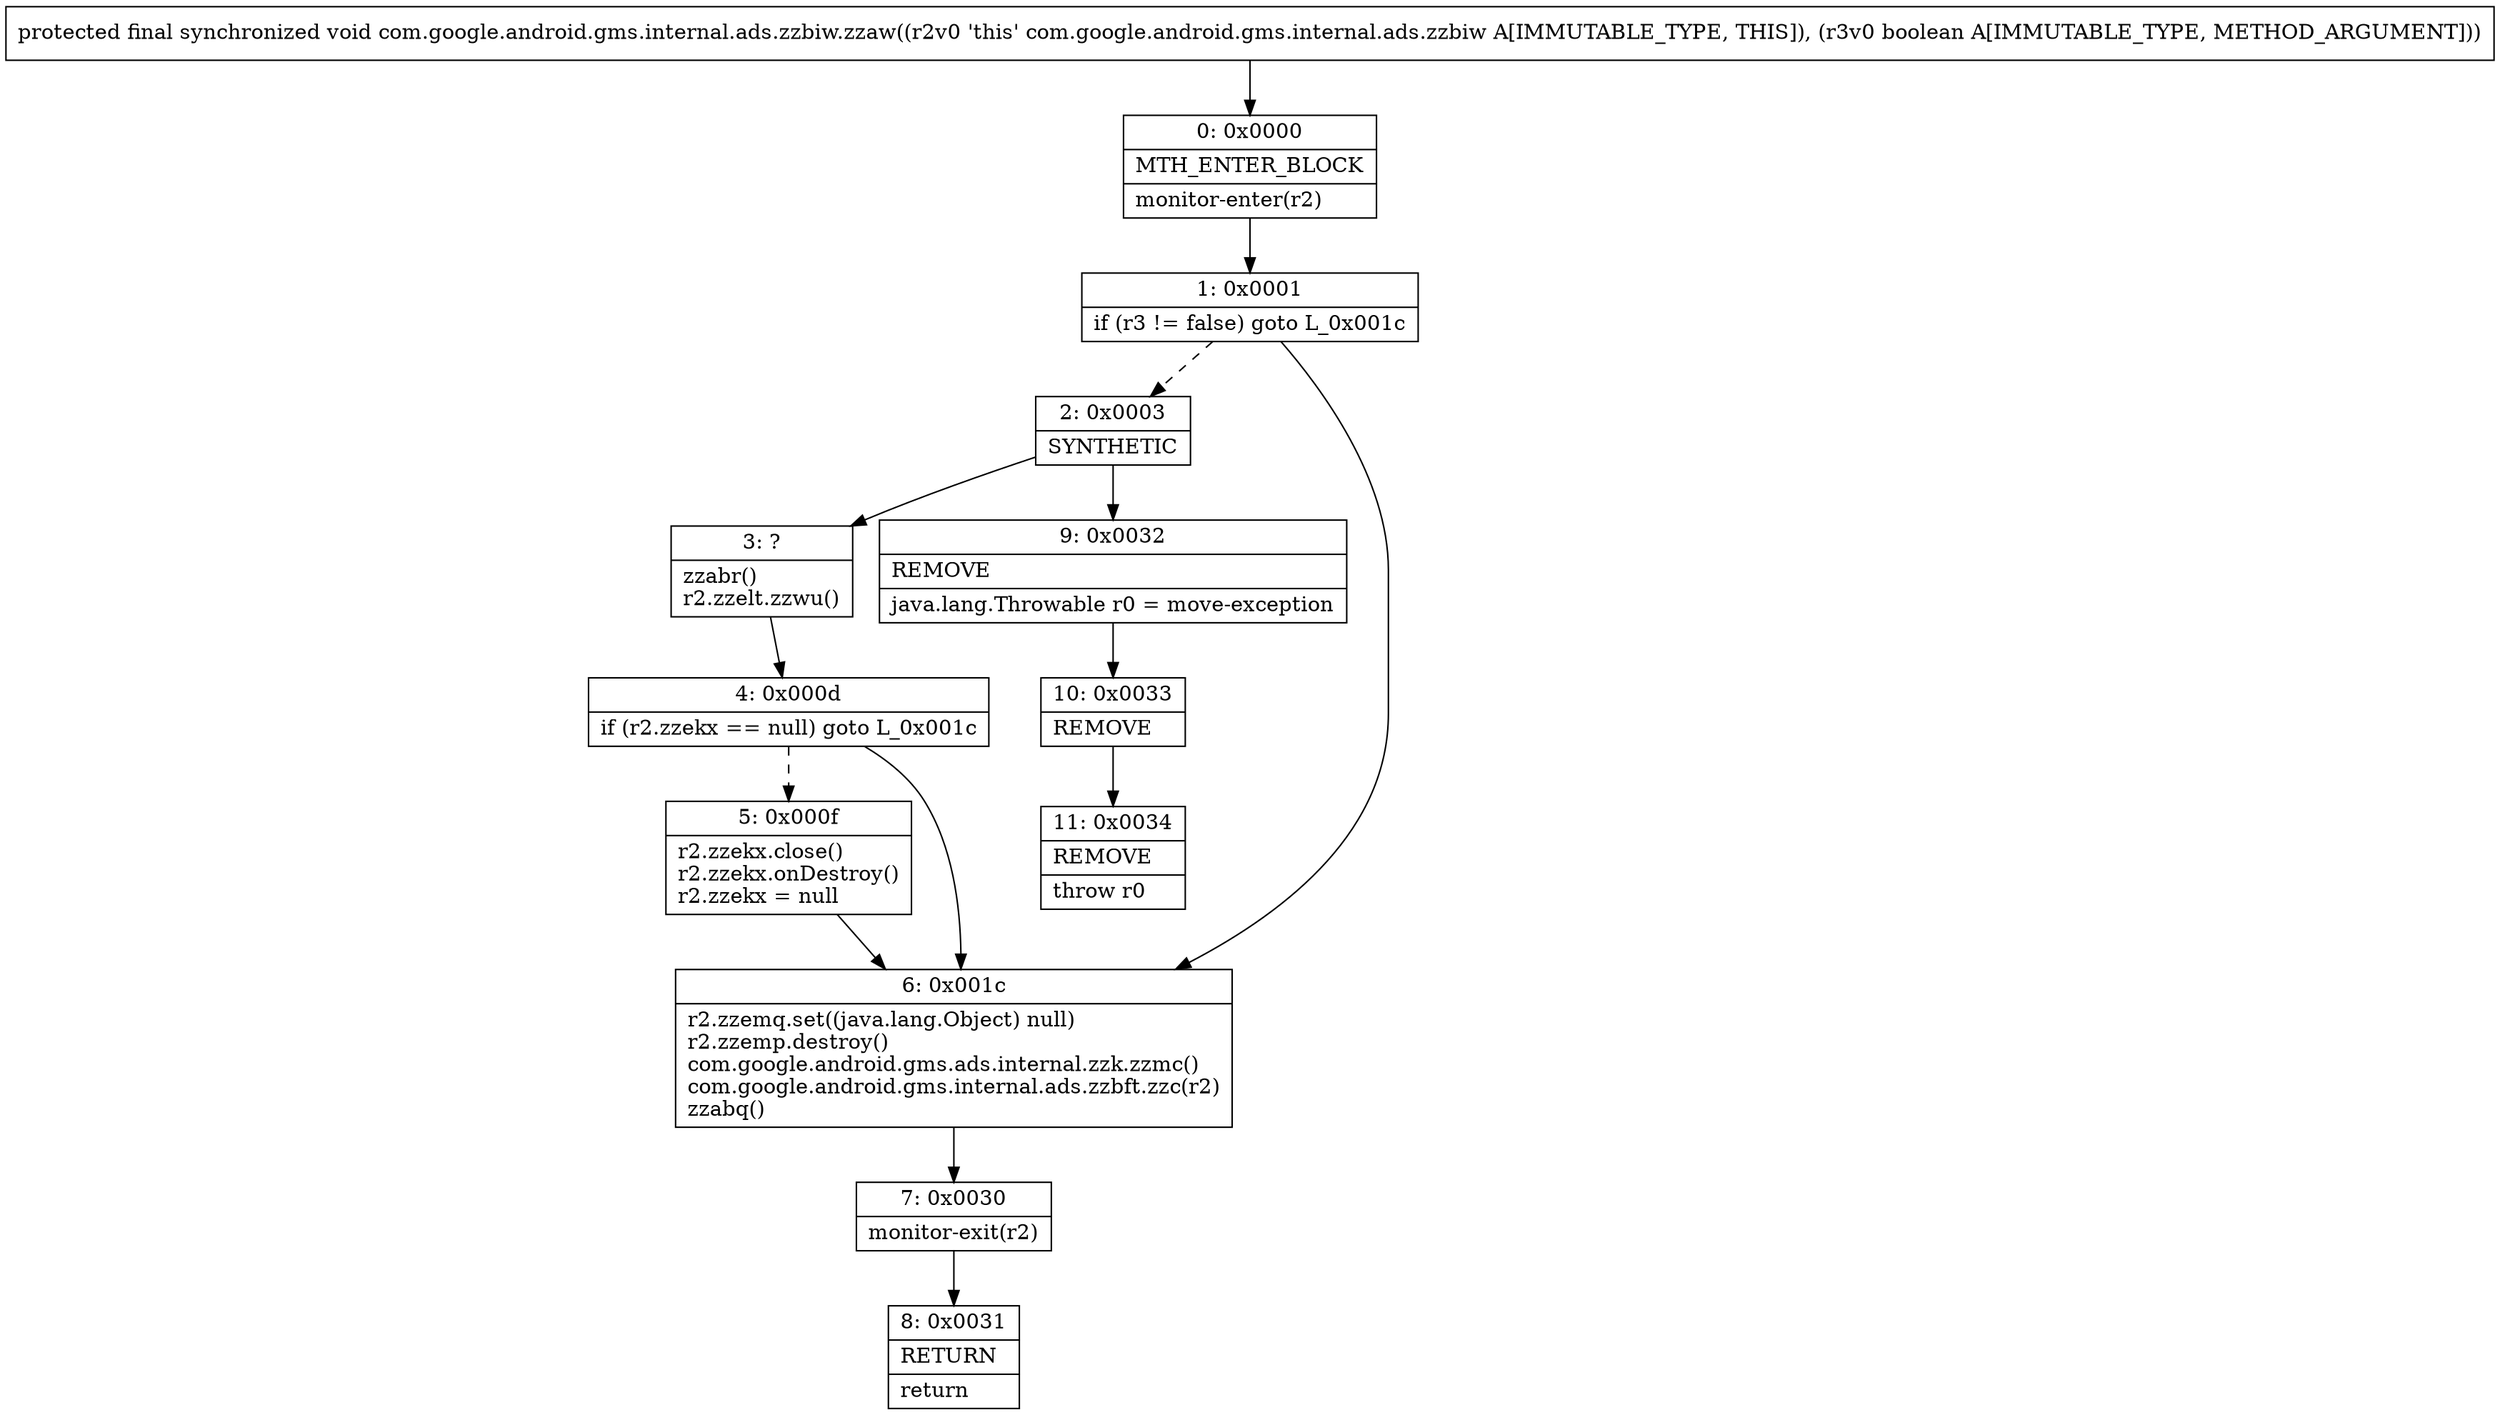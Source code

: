 digraph "CFG forcom.google.android.gms.internal.ads.zzbiw.zzaw(Z)V" {
Node_0 [shape=record,label="{0\:\ 0x0000|MTH_ENTER_BLOCK\l|monitor\-enter(r2)\l}"];
Node_1 [shape=record,label="{1\:\ 0x0001|if (r3 != false) goto L_0x001c\l}"];
Node_2 [shape=record,label="{2\:\ 0x0003|SYNTHETIC\l}"];
Node_3 [shape=record,label="{3\:\ ?|zzabr()\lr2.zzelt.zzwu()\l}"];
Node_4 [shape=record,label="{4\:\ 0x000d|if (r2.zzekx == null) goto L_0x001c\l}"];
Node_5 [shape=record,label="{5\:\ 0x000f|r2.zzekx.close()\lr2.zzekx.onDestroy()\lr2.zzekx = null\l}"];
Node_6 [shape=record,label="{6\:\ 0x001c|r2.zzemq.set((java.lang.Object) null)\lr2.zzemp.destroy()\lcom.google.android.gms.ads.internal.zzk.zzmc()\lcom.google.android.gms.internal.ads.zzbft.zzc(r2)\lzzabq()\l}"];
Node_7 [shape=record,label="{7\:\ 0x0030|monitor\-exit(r2)\l}"];
Node_8 [shape=record,label="{8\:\ 0x0031|RETURN\l|return\l}"];
Node_9 [shape=record,label="{9\:\ 0x0032|REMOVE\l|java.lang.Throwable r0 = move\-exception\l}"];
Node_10 [shape=record,label="{10\:\ 0x0033|REMOVE\l}"];
Node_11 [shape=record,label="{11\:\ 0x0034|REMOVE\l|throw r0\l}"];
MethodNode[shape=record,label="{protected final synchronized void com.google.android.gms.internal.ads.zzbiw.zzaw((r2v0 'this' com.google.android.gms.internal.ads.zzbiw A[IMMUTABLE_TYPE, THIS]), (r3v0 boolean A[IMMUTABLE_TYPE, METHOD_ARGUMENT])) }"];
MethodNode -> Node_0;
Node_0 -> Node_1;
Node_1 -> Node_2[style=dashed];
Node_1 -> Node_6;
Node_2 -> Node_3;
Node_2 -> Node_9;
Node_3 -> Node_4;
Node_4 -> Node_5[style=dashed];
Node_4 -> Node_6;
Node_5 -> Node_6;
Node_6 -> Node_7;
Node_7 -> Node_8;
Node_9 -> Node_10;
Node_10 -> Node_11;
}

